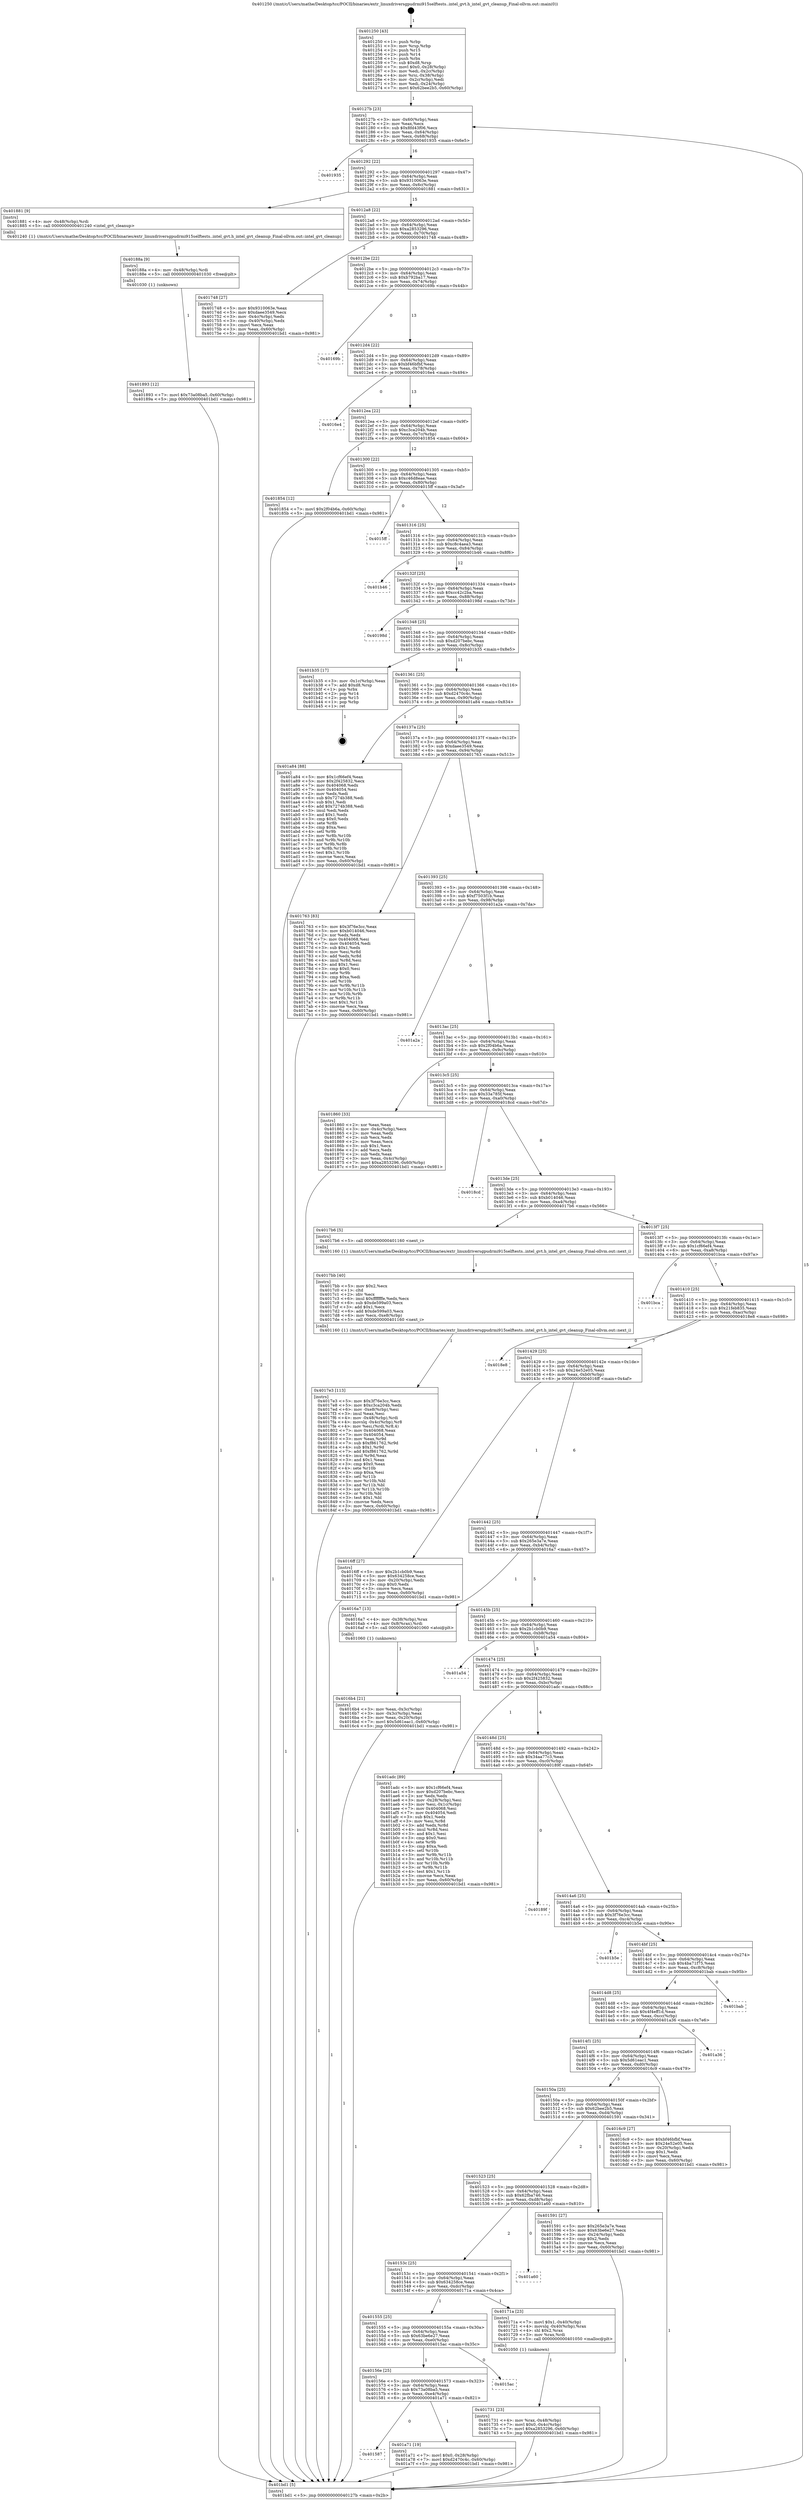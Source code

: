 digraph "0x401250" {
  label = "0x401250 (/mnt/c/Users/mathe/Desktop/tcc/POCII/binaries/extr_linuxdriversgpudrmi915selftests..intel_gvt.h_intel_gvt_cleanup_Final-ollvm.out::main(0))"
  labelloc = "t"
  node[shape=record]

  Entry [label="",width=0.3,height=0.3,shape=circle,fillcolor=black,style=filled]
  "0x40127b" [label="{
     0x40127b [23]\l
     | [instrs]\l
     &nbsp;&nbsp;0x40127b \<+3\>: mov -0x60(%rbp),%eax\l
     &nbsp;&nbsp;0x40127e \<+2\>: mov %eax,%ecx\l
     &nbsp;&nbsp;0x401280 \<+6\>: sub $0x8fd43f06,%ecx\l
     &nbsp;&nbsp;0x401286 \<+3\>: mov %eax,-0x64(%rbp)\l
     &nbsp;&nbsp;0x401289 \<+3\>: mov %ecx,-0x68(%rbp)\l
     &nbsp;&nbsp;0x40128c \<+6\>: je 0000000000401935 \<main+0x6e5\>\l
  }"]
  "0x401935" [label="{
     0x401935\l
  }", style=dashed]
  "0x401292" [label="{
     0x401292 [22]\l
     | [instrs]\l
     &nbsp;&nbsp;0x401292 \<+5\>: jmp 0000000000401297 \<main+0x47\>\l
     &nbsp;&nbsp;0x401297 \<+3\>: mov -0x64(%rbp),%eax\l
     &nbsp;&nbsp;0x40129a \<+5\>: sub $0x9310063e,%eax\l
     &nbsp;&nbsp;0x40129f \<+3\>: mov %eax,-0x6c(%rbp)\l
     &nbsp;&nbsp;0x4012a2 \<+6\>: je 0000000000401881 \<main+0x631\>\l
  }"]
  Exit [label="",width=0.3,height=0.3,shape=circle,fillcolor=black,style=filled,peripheries=2]
  "0x401881" [label="{
     0x401881 [9]\l
     | [instrs]\l
     &nbsp;&nbsp;0x401881 \<+4\>: mov -0x48(%rbp),%rdi\l
     &nbsp;&nbsp;0x401885 \<+5\>: call 0000000000401240 \<intel_gvt_cleanup\>\l
     | [calls]\l
     &nbsp;&nbsp;0x401240 \{1\} (/mnt/c/Users/mathe/Desktop/tcc/POCII/binaries/extr_linuxdriversgpudrmi915selftests..intel_gvt.h_intel_gvt_cleanup_Final-ollvm.out::intel_gvt_cleanup)\l
  }"]
  "0x4012a8" [label="{
     0x4012a8 [22]\l
     | [instrs]\l
     &nbsp;&nbsp;0x4012a8 \<+5\>: jmp 00000000004012ad \<main+0x5d\>\l
     &nbsp;&nbsp;0x4012ad \<+3\>: mov -0x64(%rbp),%eax\l
     &nbsp;&nbsp;0x4012b0 \<+5\>: sub $0xa2853296,%eax\l
     &nbsp;&nbsp;0x4012b5 \<+3\>: mov %eax,-0x70(%rbp)\l
     &nbsp;&nbsp;0x4012b8 \<+6\>: je 0000000000401748 \<main+0x4f8\>\l
  }"]
  "0x401587" [label="{
     0x401587\l
  }", style=dashed]
  "0x401748" [label="{
     0x401748 [27]\l
     | [instrs]\l
     &nbsp;&nbsp;0x401748 \<+5\>: mov $0x9310063e,%eax\l
     &nbsp;&nbsp;0x40174d \<+5\>: mov $0xdaee3549,%ecx\l
     &nbsp;&nbsp;0x401752 \<+3\>: mov -0x4c(%rbp),%edx\l
     &nbsp;&nbsp;0x401755 \<+3\>: cmp -0x40(%rbp),%edx\l
     &nbsp;&nbsp;0x401758 \<+3\>: cmovl %ecx,%eax\l
     &nbsp;&nbsp;0x40175b \<+3\>: mov %eax,-0x60(%rbp)\l
     &nbsp;&nbsp;0x40175e \<+5\>: jmp 0000000000401bd1 \<main+0x981\>\l
  }"]
  "0x4012be" [label="{
     0x4012be [22]\l
     | [instrs]\l
     &nbsp;&nbsp;0x4012be \<+5\>: jmp 00000000004012c3 \<main+0x73\>\l
     &nbsp;&nbsp;0x4012c3 \<+3\>: mov -0x64(%rbp),%eax\l
     &nbsp;&nbsp;0x4012c6 \<+5\>: sub $0xb792ba17,%eax\l
     &nbsp;&nbsp;0x4012cb \<+3\>: mov %eax,-0x74(%rbp)\l
     &nbsp;&nbsp;0x4012ce \<+6\>: je 000000000040169b \<main+0x44b\>\l
  }"]
  "0x401a71" [label="{
     0x401a71 [19]\l
     | [instrs]\l
     &nbsp;&nbsp;0x401a71 \<+7\>: movl $0x0,-0x28(%rbp)\l
     &nbsp;&nbsp;0x401a78 \<+7\>: movl $0xd2470c4c,-0x60(%rbp)\l
     &nbsp;&nbsp;0x401a7f \<+5\>: jmp 0000000000401bd1 \<main+0x981\>\l
  }"]
  "0x40169b" [label="{
     0x40169b\l
  }", style=dashed]
  "0x4012d4" [label="{
     0x4012d4 [22]\l
     | [instrs]\l
     &nbsp;&nbsp;0x4012d4 \<+5\>: jmp 00000000004012d9 \<main+0x89\>\l
     &nbsp;&nbsp;0x4012d9 \<+3\>: mov -0x64(%rbp),%eax\l
     &nbsp;&nbsp;0x4012dc \<+5\>: sub $0xbf46bfbf,%eax\l
     &nbsp;&nbsp;0x4012e1 \<+3\>: mov %eax,-0x78(%rbp)\l
     &nbsp;&nbsp;0x4012e4 \<+6\>: je 00000000004016e4 \<main+0x494\>\l
  }"]
  "0x40156e" [label="{
     0x40156e [25]\l
     | [instrs]\l
     &nbsp;&nbsp;0x40156e \<+5\>: jmp 0000000000401573 \<main+0x323\>\l
     &nbsp;&nbsp;0x401573 \<+3\>: mov -0x64(%rbp),%eax\l
     &nbsp;&nbsp;0x401576 \<+5\>: sub $0x73a08ba5,%eax\l
     &nbsp;&nbsp;0x40157b \<+6\>: mov %eax,-0xe4(%rbp)\l
     &nbsp;&nbsp;0x401581 \<+6\>: je 0000000000401a71 \<main+0x821\>\l
  }"]
  "0x4016e4" [label="{
     0x4016e4\l
  }", style=dashed]
  "0x4012ea" [label="{
     0x4012ea [22]\l
     | [instrs]\l
     &nbsp;&nbsp;0x4012ea \<+5\>: jmp 00000000004012ef \<main+0x9f\>\l
     &nbsp;&nbsp;0x4012ef \<+3\>: mov -0x64(%rbp),%eax\l
     &nbsp;&nbsp;0x4012f2 \<+5\>: sub $0xc3ca204b,%eax\l
     &nbsp;&nbsp;0x4012f7 \<+3\>: mov %eax,-0x7c(%rbp)\l
     &nbsp;&nbsp;0x4012fa \<+6\>: je 0000000000401854 \<main+0x604\>\l
  }"]
  "0x4015ac" [label="{
     0x4015ac\l
  }", style=dashed]
  "0x401854" [label="{
     0x401854 [12]\l
     | [instrs]\l
     &nbsp;&nbsp;0x401854 \<+7\>: movl $0x2f04b6a,-0x60(%rbp)\l
     &nbsp;&nbsp;0x40185b \<+5\>: jmp 0000000000401bd1 \<main+0x981\>\l
  }"]
  "0x401300" [label="{
     0x401300 [22]\l
     | [instrs]\l
     &nbsp;&nbsp;0x401300 \<+5\>: jmp 0000000000401305 \<main+0xb5\>\l
     &nbsp;&nbsp;0x401305 \<+3\>: mov -0x64(%rbp),%eax\l
     &nbsp;&nbsp;0x401308 \<+5\>: sub $0xc46d8eae,%eax\l
     &nbsp;&nbsp;0x40130d \<+3\>: mov %eax,-0x80(%rbp)\l
     &nbsp;&nbsp;0x401310 \<+6\>: je 00000000004015ff \<main+0x3af\>\l
  }"]
  "0x401893" [label="{
     0x401893 [12]\l
     | [instrs]\l
     &nbsp;&nbsp;0x401893 \<+7\>: movl $0x73a08ba5,-0x60(%rbp)\l
     &nbsp;&nbsp;0x40189a \<+5\>: jmp 0000000000401bd1 \<main+0x981\>\l
  }"]
  "0x4015ff" [label="{
     0x4015ff\l
  }", style=dashed]
  "0x401316" [label="{
     0x401316 [25]\l
     | [instrs]\l
     &nbsp;&nbsp;0x401316 \<+5\>: jmp 000000000040131b \<main+0xcb\>\l
     &nbsp;&nbsp;0x40131b \<+3\>: mov -0x64(%rbp),%eax\l
     &nbsp;&nbsp;0x40131e \<+5\>: sub $0xc8c4aea3,%eax\l
     &nbsp;&nbsp;0x401323 \<+6\>: mov %eax,-0x84(%rbp)\l
     &nbsp;&nbsp;0x401329 \<+6\>: je 0000000000401b46 \<main+0x8f6\>\l
  }"]
  "0x40188a" [label="{
     0x40188a [9]\l
     | [instrs]\l
     &nbsp;&nbsp;0x40188a \<+4\>: mov -0x48(%rbp),%rdi\l
     &nbsp;&nbsp;0x40188e \<+5\>: call 0000000000401030 \<free@plt\>\l
     | [calls]\l
     &nbsp;&nbsp;0x401030 \{1\} (unknown)\l
  }"]
  "0x401b46" [label="{
     0x401b46\l
  }", style=dashed]
  "0x40132f" [label="{
     0x40132f [25]\l
     | [instrs]\l
     &nbsp;&nbsp;0x40132f \<+5\>: jmp 0000000000401334 \<main+0xe4\>\l
     &nbsp;&nbsp;0x401334 \<+3\>: mov -0x64(%rbp),%eax\l
     &nbsp;&nbsp;0x401337 \<+5\>: sub $0xcc42c2ba,%eax\l
     &nbsp;&nbsp;0x40133c \<+6\>: mov %eax,-0x88(%rbp)\l
     &nbsp;&nbsp;0x401342 \<+6\>: je 000000000040198d \<main+0x73d\>\l
  }"]
  "0x4017e3" [label="{
     0x4017e3 [113]\l
     | [instrs]\l
     &nbsp;&nbsp;0x4017e3 \<+5\>: mov $0x3f76e3cc,%ecx\l
     &nbsp;&nbsp;0x4017e8 \<+5\>: mov $0xc3ca204b,%edx\l
     &nbsp;&nbsp;0x4017ed \<+6\>: mov -0xe8(%rbp),%esi\l
     &nbsp;&nbsp;0x4017f3 \<+3\>: imul %eax,%esi\l
     &nbsp;&nbsp;0x4017f6 \<+4\>: mov -0x48(%rbp),%rdi\l
     &nbsp;&nbsp;0x4017fa \<+4\>: movslq -0x4c(%rbp),%r8\l
     &nbsp;&nbsp;0x4017fe \<+4\>: mov %esi,(%rdi,%r8,4)\l
     &nbsp;&nbsp;0x401802 \<+7\>: mov 0x404068,%eax\l
     &nbsp;&nbsp;0x401809 \<+7\>: mov 0x404054,%esi\l
     &nbsp;&nbsp;0x401810 \<+3\>: mov %eax,%r9d\l
     &nbsp;&nbsp;0x401813 \<+7\>: sub $0xf861762,%r9d\l
     &nbsp;&nbsp;0x40181a \<+4\>: sub $0x1,%r9d\l
     &nbsp;&nbsp;0x40181e \<+7\>: add $0xf861762,%r9d\l
     &nbsp;&nbsp;0x401825 \<+4\>: imul %r9d,%eax\l
     &nbsp;&nbsp;0x401829 \<+3\>: and $0x1,%eax\l
     &nbsp;&nbsp;0x40182c \<+3\>: cmp $0x0,%eax\l
     &nbsp;&nbsp;0x40182f \<+4\>: sete %r10b\l
     &nbsp;&nbsp;0x401833 \<+3\>: cmp $0xa,%esi\l
     &nbsp;&nbsp;0x401836 \<+4\>: setl %r11b\l
     &nbsp;&nbsp;0x40183a \<+3\>: mov %r10b,%bl\l
     &nbsp;&nbsp;0x40183d \<+3\>: and %r11b,%bl\l
     &nbsp;&nbsp;0x401840 \<+3\>: xor %r11b,%r10b\l
     &nbsp;&nbsp;0x401843 \<+3\>: or %r10b,%bl\l
     &nbsp;&nbsp;0x401846 \<+3\>: test $0x1,%bl\l
     &nbsp;&nbsp;0x401849 \<+3\>: cmovne %edx,%ecx\l
     &nbsp;&nbsp;0x40184c \<+3\>: mov %ecx,-0x60(%rbp)\l
     &nbsp;&nbsp;0x40184f \<+5\>: jmp 0000000000401bd1 \<main+0x981\>\l
  }"]
  "0x40198d" [label="{
     0x40198d\l
  }", style=dashed]
  "0x401348" [label="{
     0x401348 [25]\l
     | [instrs]\l
     &nbsp;&nbsp;0x401348 \<+5\>: jmp 000000000040134d \<main+0xfd\>\l
     &nbsp;&nbsp;0x40134d \<+3\>: mov -0x64(%rbp),%eax\l
     &nbsp;&nbsp;0x401350 \<+5\>: sub $0xd207bebc,%eax\l
     &nbsp;&nbsp;0x401355 \<+6\>: mov %eax,-0x8c(%rbp)\l
     &nbsp;&nbsp;0x40135b \<+6\>: je 0000000000401b35 \<main+0x8e5\>\l
  }"]
  "0x4017bb" [label="{
     0x4017bb [40]\l
     | [instrs]\l
     &nbsp;&nbsp;0x4017bb \<+5\>: mov $0x2,%ecx\l
     &nbsp;&nbsp;0x4017c0 \<+1\>: cltd\l
     &nbsp;&nbsp;0x4017c1 \<+2\>: idiv %ecx\l
     &nbsp;&nbsp;0x4017c3 \<+6\>: imul $0xfffffffe,%edx,%ecx\l
     &nbsp;&nbsp;0x4017c9 \<+6\>: sub $0xde599a03,%ecx\l
     &nbsp;&nbsp;0x4017cf \<+3\>: add $0x1,%ecx\l
     &nbsp;&nbsp;0x4017d2 \<+6\>: add $0xde599a03,%ecx\l
     &nbsp;&nbsp;0x4017d8 \<+6\>: mov %ecx,-0xe8(%rbp)\l
     &nbsp;&nbsp;0x4017de \<+5\>: call 0000000000401160 \<next_i\>\l
     | [calls]\l
     &nbsp;&nbsp;0x401160 \{1\} (/mnt/c/Users/mathe/Desktop/tcc/POCII/binaries/extr_linuxdriversgpudrmi915selftests..intel_gvt.h_intel_gvt_cleanup_Final-ollvm.out::next_i)\l
  }"]
  "0x401b35" [label="{
     0x401b35 [17]\l
     | [instrs]\l
     &nbsp;&nbsp;0x401b35 \<+3\>: mov -0x1c(%rbp),%eax\l
     &nbsp;&nbsp;0x401b38 \<+7\>: add $0xd8,%rsp\l
     &nbsp;&nbsp;0x401b3f \<+1\>: pop %rbx\l
     &nbsp;&nbsp;0x401b40 \<+2\>: pop %r14\l
     &nbsp;&nbsp;0x401b42 \<+2\>: pop %r15\l
     &nbsp;&nbsp;0x401b44 \<+1\>: pop %rbp\l
     &nbsp;&nbsp;0x401b45 \<+1\>: ret\l
  }"]
  "0x401361" [label="{
     0x401361 [25]\l
     | [instrs]\l
     &nbsp;&nbsp;0x401361 \<+5\>: jmp 0000000000401366 \<main+0x116\>\l
     &nbsp;&nbsp;0x401366 \<+3\>: mov -0x64(%rbp),%eax\l
     &nbsp;&nbsp;0x401369 \<+5\>: sub $0xd2470c4c,%eax\l
     &nbsp;&nbsp;0x40136e \<+6\>: mov %eax,-0x90(%rbp)\l
     &nbsp;&nbsp;0x401374 \<+6\>: je 0000000000401a84 \<main+0x834\>\l
  }"]
  "0x401731" [label="{
     0x401731 [23]\l
     | [instrs]\l
     &nbsp;&nbsp;0x401731 \<+4\>: mov %rax,-0x48(%rbp)\l
     &nbsp;&nbsp;0x401735 \<+7\>: movl $0x0,-0x4c(%rbp)\l
     &nbsp;&nbsp;0x40173c \<+7\>: movl $0xa2853296,-0x60(%rbp)\l
     &nbsp;&nbsp;0x401743 \<+5\>: jmp 0000000000401bd1 \<main+0x981\>\l
  }"]
  "0x401a84" [label="{
     0x401a84 [88]\l
     | [instrs]\l
     &nbsp;&nbsp;0x401a84 \<+5\>: mov $0x1cf66ef4,%eax\l
     &nbsp;&nbsp;0x401a89 \<+5\>: mov $0x2f425832,%ecx\l
     &nbsp;&nbsp;0x401a8e \<+7\>: mov 0x404068,%edx\l
     &nbsp;&nbsp;0x401a95 \<+7\>: mov 0x404054,%esi\l
     &nbsp;&nbsp;0x401a9c \<+2\>: mov %edx,%edi\l
     &nbsp;&nbsp;0x401a9e \<+6\>: sub $0x7274b388,%edi\l
     &nbsp;&nbsp;0x401aa4 \<+3\>: sub $0x1,%edi\l
     &nbsp;&nbsp;0x401aa7 \<+6\>: add $0x7274b388,%edi\l
     &nbsp;&nbsp;0x401aad \<+3\>: imul %edi,%edx\l
     &nbsp;&nbsp;0x401ab0 \<+3\>: and $0x1,%edx\l
     &nbsp;&nbsp;0x401ab3 \<+3\>: cmp $0x0,%edx\l
     &nbsp;&nbsp;0x401ab6 \<+4\>: sete %r8b\l
     &nbsp;&nbsp;0x401aba \<+3\>: cmp $0xa,%esi\l
     &nbsp;&nbsp;0x401abd \<+4\>: setl %r9b\l
     &nbsp;&nbsp;0x401ac1 \<+3\>: mov %r8b,%r10b\l
     &nbsp;&nbsp;0x401ac4 \<+3\>: and %r9b,%r10b\l
     &nbsp;&nbsp;0x401ac7 \<+3\>: xor %r9b,%r8b\l
     &nbsp;&nbsp;0x401aca \<+3\>: or %r8b,%r10b\l
     &nbsp;&nbsp;0x401acd \<+4\>: test $0x1,%r10b\l
     &nbsp;&nbsp;0x401ad1 \<+3\>: cmovne %ecx,%eax\l
     &nbsp;&nbsp;0x401ad4 \<+3\>: mov %eax,-0x60(%rbp)\l
     &nbsp;&nbsp;0x401ad7 \<+5\>: jmp 0000000000401bd1 \<main+0x981\>\l
  }"]
  "0x40137a" [label="{
     0x40137a [25]\l
     | [instrs]\l
     &nbsp;&nbsp;0x40137a \<+5\>: jmp 000000000040137f \<main+0x12f\>\l
     &nbsp;&nbsp;0x40137f \<+3\>: mov -0x64(%rbp),%eax\l
     &nbsp;&nbsp;0x401382 \<+5\>: sub $0xdaee3549,%eax\l
     &nbsp;&nbsp;0x401387 \<+6\>: mov %eax,-0x94(%rbp)\l
     &nbsp;&nbsp;0x40138d \<+6\>: je 0000000000401763 \<main+0x513\>\l
  }"]
  "0x401555" [label="{
     0x401555 [25]\l
     | [instrs]\l
     &nbsp;&nbsp;0x401555 \<+5\>: jmp 000000000040155a \<main+0x30a\>\l
     &nbsp;&nbsp;0x40155a \<+3\>: mov -0x64(%rbp),%eax\l
     &nbsp;&nbsp;0x40155d \<+5\>: sub $0x63be6e27,%eax\l
     &nbsp;&nbsp;0x401562 \<+6\>: mov %eax,-0xe0(%rbp)\l
     &nbsp;&nbsp;0x401568 \<+6\>: je 00000000004015ac \<main+0x35c\>\l
  }"]
  "0x401763" [label="{
     0x401763 [83]\l
     | [instrs]\l
     &nbsp;&nbsp;0x401763 \<+5\>: mov $0x3f76e3cc,%eax\l
     &nbsp;&nbsp;0x401768 \<+5\>: mov $0xb014046,%ecx\l
     &nbsp;&nbsp;0x40176d \<+2\>: xor %edx,%edx\l
     &nbsp;&nbsp;0x40176f \<+7\>: mov 0x404068,%esi\l
     &nbsp;&nbsp;0x401776 \<+7\>: mov 0x404054,%edi\l
     &nbsp;&nbsp;0x40177d \<+3\>: sub $0x1,%edx\l
     &nbsp;&nbsp;0x401780 \<+3\>: mov %esi,%r8d\l
     &nbsp;&nbsp;0x401783 \<+3\>: add %edx,%r8d\l
     &nbsp;&nbsp;0x401786 \<+4\>: imul %r8d,%esi\l
     &nbsp;&nbsp;0x40178a \<+3\>: and $0x1,%esi\l
     &nbsp;&nbsp;0x40178d \<+3\>: cmp $0x0,%esi\l
     &nbsp;&nbsp;0x401790 \<+4\>: sete %r9b\l
     &nbsp;&nbsp;0x401794 \<+3\>: cmp $0xa,%edi\l
     &nbsp;&nbsp;0x401797 \<+4\>: setl %r10b\l
     &nbsp;&nbsp;0x40179b \<+3\>: mov %r9b,%r11b\l
     &nbsp;&nbsp;0x40179e \<+3\>: and %r10b,%r11b\l
     &nbsp;&nbsp;0x4017a1 \<+3\>: xor %r10b,%r9b\l
     &nbsp;&nbsp;0x4017a4 \<+3\>: or %r9b,%r11b\l
     &nbsp;&nbsp;0x4017a7 \<+4\>: test $0x1,%r11b\l
     &nbsp;&nbsp;0x4017ab \<+3\>: cmovne %ecx,%eax\l
     &nbsp;&nbsp;0x4017ae \<+3\>: mov %eax,-0x60(%rbp)\l
     &nbsp;&nbsp;0x4017b1 \<+5\>: jmp 0000000000401bd1 \<main+0x981\>\l
  }"]
  "0x401393" [label="{
     0x401393 [25]\l
     | [instrs]\l
     &nbsp;&nbsp;0x401393 \<+5\>: jmp 0000000000401398 \<main+0x148\>\l
     &nbsp;&nbsp;0x401398 \<+3\>: mov -0x64(%rbp),%eax\l
     &nbsp;&nbsp;0x40139b \<+5\>: sub $0xf7503f1b,%eax\l
     &nbsp;&nbsp;0x4013a0 \<+6\>: mov %eax,-0x98(%rbp)\l
     &nbsp;&nbsp;0x4013a6 \<+6\>: je 0000000000401a2a \<main+0x7da\>\l
  }"]
  "0x40171a" [label="{
     0x40171a [23]\l
     | [instrs]\l
     &nbsp;&nbsp;0x40171a \<+7\>: movl $0x1,-0x40(%rbp)\l
     &nbsp;&nbsp;0x401721 \<+4\>: movslq -0x40(%rbp),%rax\l
     &nbsp;&nbsp;0x401725 \<+4\>: shl $0x2,%rax\l
     &nbsp;&nbsp;0x401729 \<+3\>: mov %rax,%rdi\l
     &nbsp;&nbsp;0x40172c \<+5\>: call 0000000000401050 \<malloc@plt\>\l
     | [calls]\l
     &nbsp;&nbsp;0x401050 \{1\} (unknown)\l
  }"]
  "0x401a2a" [label="{
     0x401a2a\l
  }", style=dashed]
  "0x4013ac" [label="{
     0x4013ac [25]\l
     | [instrs]\l
     &nbsp;&nbsp;0x4013ac \<+5\>: jmp 00000000004013b1 \<main+0x161\>\l
     &nbsp;&nbsp;0x4013b1 \<+3\>: mov -0x64(%rbp),%eax\l
     &nbsp;&nbsp;0x4013b4 \<+5\>: sub $0x2f04b6a,%eax\l
     &nbsp;&nbsp;0x4013b9 \<+6\>: mov %eax,-0x9c(%rbp)\l
     &nbsp;&nbsp;0x4013bf \<+6\>: je 0000000000401860 \<main+0x610\>\l
  }"]
  "0x40153c" [label="{
     0x40153c [25]\l
     | [instrs]\l
     &nbsp;&nbsp;0x40153c \<+5\>: jmp 0000000000401541 \<main+0x2f1\>\l
     &nbsp;&nbsp;0x401541 \<+3\>: mov -0x64(%rbp),%eax\l
     &nbsp;&nbsp;0x401544 \<+5\>: sub $0x634258ce,%eax\l
     &nbsp;&nbsp;0x401549 \<+6\>: mov %eax,-0xdc(%rbp)\l
     &nbsp;&nbsp;0x40154f \<+6\>: je 000000000040171a \<main+0x4ca\>\l
  }"]
  "0x401860" [label="{
     0x401860 [33]\l
     | [instrs]\l
     &nbsp;&nbsp;0x401860 \<+2\>: xor %eax,%eax\l
     &nbsp;&nbsp;0x401862 \<+3\>: mov -0x4c(%rbp),%ecx\l
     &nbsp;&nbsp;0x401865 \<+2\>: mov %eax,%edx\l
     &nbsp;&nbsp;0x401867 \<+2\>: sub %ecx,%edx\l
     &nbsp;&nbsp;0x401869 \<+2\>: mov %eax,%ecx\l
     &nbsp;&nbsp;0x40186b \<+3\>: sub $0x1,%ecx\l
     &nbsp;&nbsp;0x40186e \<+2\>: add %ecx,%edx\l
     &nbsp;&nbsp;0x401870 \<+2\>: sub %edx,%eax\l
     &nbsp;&nbsp;0x401872 \<+3\>: mov %eax,-0x4c(%rbp)\l
     &nbsp;&nbsp;0x401875 \<+7\>: movl $0xa2853296,-0x60(%rbp)\l
     &nbsp;&nbsp;0x40187c \<+5\>: jmp 0000000000401bd1 \<main+0x981\>\l
  }"]
  "0x4013c5" [label="{
     0x4013c5 [25]\l
     | [instrs]\l
     &nbsp;&nbsp;0x4013c5 \<+5\>: jmp 00000000004013ca \<main+0x17a\>\l
     &nbsp;&nbsp;0x4013ca \<+3\>: mov -0x64(%rbp),%eax\l
     &nbsp;&nbsp;0x4013cd \<+5\>: sub $0x33a785f,%eax\l
     &nbsp;&nbsp;0x4013d2 \<+6\>: mov %eax,-0xa0(%rbp)\l
     &nbsp;&nbsp;0x4013d8 \<+6\>: je 00000000004018cd \<main+0x67d\>\l
  }"]
  "0x401a60" [label="{
     0x401a60\l
  }", style=dashed]
  "0x4018cd" [label="{
     0x4018cd\l
  }", style=dashed]
  "0x4013de" [label="{
     0x4013de [25]\l
     | [instrs]\l
     &nbsp;&nbsp;0x4013de \<+5\>: jmp 00000000004013e3 \<main+0x193\>\l
     &nbsp;&nbsp;0x4013e3 \<+3\>: mov -0x64(%rbp),%eax\l
     &nbsp;&nbsp;0x4013e6 \<+5\>: sub $0xb014046,%eax\l
     &nbsp;&nbsp;0x4013eb \<+6\>: mov %eax,-0xa4(%rbp)\l
     &nbsp;&nbsp;0x4013f1 \<+6\>: je 00000000004017b6 \<main+0x566\>\l
  }"]
  "0x4016b4" [label="{
     0x4016b4 [21]\l
     | [instrs]\l
     &nbsp;&nbsp;0x4016b4 \<+3\>: mov %eax,-0x3c(%rbp)\l
     &nbsp;&nbsp;0x4016b7 \<+3\>: mov -0x3c(%rbp),%eax\l
     &nbsp;&nbsp;0x4016ba \<+3\>: mov %eax,-0x20(%rbp)\l
     &nbsp;&nbsp;0x4016bd \<+7\>: movl $0x5d61eac1,-0x60(%rbp)\l
     &nbsp;&nbsp;0x4016c4 \<+5\>: jmp 0000000000401bd1 \<main+0x981\>\l
  }"]
  "0x4017b6" [label="{
     0x4017b6 [5]\l
     | [instrs]\l
     &nbsp;&nbsp;0x4017b6 \<+5\>: call 0000000000401160 \<next_i\>\l
     | [calls]\l
     &nbsp;&nbsp;0x401160 \{1\} (/mnt/c/Users/mathe/Desktop/tcc/POCII/binaries/extr_linuxdriversgpudrmi915selftests..intel_gvt.h_intel_gvt_cleanup_Final-ollvm.out::next_i)\l
  }"]
  "0x4013f7" [label="{
     0x4013f7 [25]\l
     | [instrs]\l
     &nbsp;&nbsp;0x4013f7 \<+5\>: jmp 00000000004013fc \<main+0x1ac\>\l
     &nbsp;&nbsp;0x4013fc \<+3\>: mov -0x64(%rbp),%eax\l
     &nbsp;&nbsp;0x4013ff \<+5\>: sub $0x1cf66ef4,%eax\l
     &nbsp;&nbsp;0x401404 \<+6\>: mov %eax,-0xa8(%rbp)\l
     &nbsp;&nbsp;0x40140a \<+6\>: je 0000000000401bca \<main+0x97a\>\l
  }"]
  "0x401250" [label="{
     0x401250 [43]\l
     | [instrs]\l
     &nbsp;&nbsp;0x401250 \<+1\>: push %rbp\l
     &nbsp;&nbsp;0x401251 \<+3\>: mov %rsp,%rbp\l
     &nbsp;&nbsp;0x401254 \<+2\>: push %r15\l
     &nbsp;&nbsp;0x401256 \<+2\>: push %r14\l
     &nbsp;&nbsp;0x401258 \<+1\>: push %rbx\l
     &nbsp;&nbsp;0x401259 \<+7\>: sub $0xd8,%rsp\l
     &nbsp;&nbsp;0x401260 \<+7\>: movl $0x0,-0x28(%rbp)\l
     &nbsp;&nbsp;0x401267 \<+3\>: mov %edi,-0x2c(%rbp)\l
     &nbsp;&nbsp;0x40126a \<+4\>: mov %rsi,-0x38(%rbp)\l
     &nbsp;&nbsp;0x40126e \<+3\>: mov -0x2c(%rbp),%edi\l
     &nbsp;&nbsp;0x401271 \<+3\>: mov %edi,-0x24(%rbp)\l
     &nbsp;&nbsp;0x401274 \<+7\>: movl $0x62bee2b5,-0x60(%rbp)\l
  }"]
  "0x401bca" [label="{
     0x401bca\l
  }", style=dashed]
  "0x401410" [label="{
     0x401410 [25]\l
     | [instrs]\l
     &nbsp;&nbsp;0x401410 \<+5\>: jmp 0000000000401415 \<main+0x1c5\>\l
     &nbsp;&nbsp;0x401415 \<+3\>: mov -0x64(%rbp),%eax\l
     &nbsp;&nbsp;0x401418 \<+5\>: sub $0x21feb835,%eax\l
     &nbsp;&nbsp;0x40141d \<+6\>: mov %eax,-0xac(%rbp)\l
     &nbsp;&nbsp;0x401423 \<+6\>: je 00000000004018e8 \<main+0x698\>\l
  }"]
  "0x401bd1" [label="{
     0x401bd1 [5]\l
     | [instrs]\l
     &nbsp;&nbsp;0x401bd1 \<+5\>: jmp 000000000040127b \<main+0x2b\>\l
  }"]
  "0x4018e8" [label="{
     0x4018e8\l
  }", style=dashed]
  "0x401429" [label="{
     0x401429 [25]\l
     | [instrs]\l
     &nbsp;&nbsp;0x401429 \<+5\>: jmp 000000000040142e \<main+0x1de\>\l
     &nbsp;&nbsp;0x40142e \<+3\>: mov -0x64(%rbp),%eax\l
     &nbsp;&nbsp;0x401431 \<+5\>: sub $0x24e52e05,%eax\l
     &nbsp;&nbsp;0x401436 \<+6\>: mov %eax,-0xb0(%rbp)\l
     &nbsp;&nbsp;0x40143c \<+6\>: je 00000000004016ff \<main+0x4af\>\l
  }"]
  "0x401523" [label="{
     0x401523 [25]\l
     | [instrs]\l
     &nbsp;&nbsp;0x401523 \<+5\>: jmp 0000000000401528 \<main+0x2d8\>\l
     &nbsp;&nbsp;0x401528 \<+3\>: mov -0x64(%rbp),%eax\l
     &nbsp;&nbsp;0x40152b \<+5\>: sub $0x62fba746,%eax\l
     &nbsp;&nbsp;0x401530 \<+6\>: mov %eax,-0xd8(%rbp)\l
     &nbsp;&nbsp;0x401536 \<+6\>: je 0000000000401a60 \<main+0x810\>\l
  }"]
  "0x4016ff" [label="{
     0x4016ff [27]\l
     | [instrs]\l
     &nbsp;&nbsp;0x4016ff \<+5\>: mov $0x2b1cb0b9,%eax\l
     &nbsp;&nbsp;0x401704 \<+5\>: mov $0x634258ce,%ecx\l
     &nbsp;&nbsp;0x401709 \<+3\>: mov -0x20(%rbp),%edx\l
     &nbsp;&nbsp;0x40170c \<+3\>: cmp $0x0,%edx\l
     &nbsp;&nbsp;0x40170f \<+3\>: cmove %ecx,%eax\l
     &nbsp;&nbsp;0x401712 \<+3\>: mov %eax,-0x60(%rbp)\l
     &nbsp;&nbsp;0x401715 \<+5\>: jmp 0000000000401bd1 \<main+0x981\>\l
  }"]
  "0x401442" [label="{
     0x401442 [25]\l
     | [instrs]\l
     &nbsp;&nbsp;0x401442 \<+5\>: jmp 0000000000401447 \<main+0x1f7\>\l
     &nbsp;&nbsp;0x401447 \<+3\>: mov -0x64(%rbp),%eax\l
     &nbsp;&nbsp;0x40144a \<+5\>: sub $0x265e3a7e,%eax\l
     &nbsp;&nbsp;0x40144f \<+6\>: mov %eax,-0xb4(%rbp)\l
     &nbsp;&nbsp;0x401455 \<+6\>: je 00000000004016a7 \<main+0x457\>\l
  }"]
  "0x401591" [label="{
     0x401591 [27]\l
     | [instrs]\l
     &nbsp;&nbsp;0x401591 \<+5\>: mov $0x265e3a7e,%eax\l
     &nbsp;&nbsp;0x401596 \<+5\>: mov $0x63be6e27,%ecx\l
     &nbsp;&nbsp;0x40159b \<+3\>: mov -0x24(%rbp),%edx\l
     &nbsp;&nbsp;0x40159e \<+3\>: cmp $0x2,%edx\l
     &nbsp;&nbsp;0x4015a1 \<+3\>: cmovne %ecx,%eax\l
     &nbsp;&nbsp;0x4015a4 \<+3\>: mov %eax,-0x60(%rbp)\l
     &nbsp;&nbsp;0x4015a7 \<+5\>: jmp 0000000000401bd1 \<main+0x981\>\l
  }"]
  "0x4016a7" [label="{
     0x4016a7 [13]\l
     | [instrs]\l
     &nbsp;&nbsp;0x4016a7 \<+4\>: mov -0x38(%rbp),%rax\l
     &nbsp;&nbsp;0x4016ab \<+4\>: mov 0x8(%rax),%rdi\l
     &nbsp;&nbsp;0x4016af \<+5\>: call 0000000000401060 \<atoi@plt\>\l
     | [calls]\l
     &nbsp;&nbsp;0x401060 \{1\} (unknown)\l
  }"]
  "0x40145b" [label="{
     0x40145b [25]\l
     | [instrs]\l
     &nbsp;&nbsp;0x40145b \<+5\>: jmp 0000000000401460 \<main+0x210\>\l
     &nbsp;&nbsp;0x401460 \<+3\>: mov -0x64(%rbp),%eax\l
     &nbsp;&nbsp;0x401463 \<+5\>: sub $0x2b1cb0b9,%eax\l
     &nbsp;&nbsp;0x401468 \<+6\>: mov %eax,-0xb8(%rbp)\l
     &nbsp;&nbsp;0x40146e \<+6\>: je 0000000000401a54 \<main+0x804\>\l
  }"]
  "0x40150a" [label="{
     0x40150a [25]\l
     | [instrs]\l
     &nbsp;&nbsp;0x40150a \<+5\>: jmp 000000000040150f \<main+0x2bf\>\l
     &nbsp;&nbsp;0x40150f \<+3\>: mov -0x64(%rbp),%eax\l
     &nbsp;&nbsp;0x401512 \<+5\>: sub $0x62bee2b5,%eax\l
     &nbsp;&nbsp;0x401517 \<+6\>: mov %eax,-0xd4(%rbp)\l
     &nbsp;&nbsp;0x40151d \<+6\>: je 0000000000401591 \<main+0x341\>\l
  }"]
  "0x401a54" [label="{
     0x401a54\l
  }", style=dashed]
  "0x401474" [label="{
     0x401474 [25]\l
     | [instrs]\l
     &nbsp;&nbsp;0x401474 \<+5\>: jmp 0000000000401479 \<main+0x229\>\l
     &nbsp;&nbsp;0x401479 \<+3\>: mov -0x64(%rbp),%eax\l
     &nbsp;&nbsp;0x40147c \<+5\>: sub $0x2f425832,%eax\l
     &nbsp;&nbsp;0x401481 \<+6\>: mov %eax,-0xbc(%rbp)\l
     &nbsp;&nbsp;0x401487 \<+6\>: je 0000000000401adc \<main+0x88c\>\l
  }"]
  "0x4016c9" [label="{
     0x4016c9 [27]\l
     | [instrs]\l
     &nbsp;&nbsp;0x4016c9 \<+5\>: mov $0xbf46bfbf,%eax\l
     &nbsp;&nbsp;0x4016ce \<+5\>: mov $0x24e52e05,%ecx\l
     &nbsp;&nbsp;0x4016d3 \<+3\>: mov -0x20(%rbp),%edx\l
     &nbsp;&nbsp;0x4016d6 \<+3\>: cmp $0x1,%edx\l
     &nbsp;&nbsp;0x4016d9 \<+3\>: cmovl %ecx,%eax\l
     &nbsp;&nbsp;0x4016dc \<+3\>: mov %eax,-0x60(%rbp)\l
     &nbsp;&nbsp;0x4016df \<+5\>: jmp 0000000000401bd1 \<main+0x981\>\l
  }"]
  "0x401adc" [label="{
     0x401adc [89]\l
     | [instrs]\l
     &nbsp;&nbsp;0x401adc \<+5\>: mov $0x1cf66ef4,%eax\l
     &nbsp;&nbsp;0x401ae1 \<+5\>: mov $0xd207bebc,%ecx\l
     &nbsp;&nbsp;0x401ae6 \<+2\>: xor %edx,%edx\l
     &nbsp;&nbsp;0x401ae8 \<+3\>: mov -0x28(%rbp),%esi\l
     &nbsp;&nbsp;0x401aeb \<+3\>: mov %esi,-0x1c(%rbp)\l
     &nbsp;&nbsp;0x401aee \<+7\>: mov 0x404068,%esi\l
     &nbsp;&nbsp;0x401af5 \<+7\>: mov 0x404054,%edi\l
     &nbsp;&nbsp;0x401afc \<+3\>: sub $0x1,%edx\l
     &nbsp;&nbsp;0x401aff \<+3\>: mov %esi,%r8d\l
     &nbsp;&nbsp;0x401b02 \<+3\>: add %edx,%r8d\l
     &nbsp;&nbsp;0x401b05 \<+4\>: imul %r8d,%esi\l
     &nbsp;&nbsp;0x401b09 \<+3\>: and $0x1,%esi\l
     &nbsp;&nbsp;0x401b0c \<+3\>: cmp $0x0,%esi\l
     &nbsp;&nbsp;0x401b0f \<+4\>: sete %r9b\l
     &nbsp;&nbsp;0x401b13 \<+3\>: cmp $0xa,%edi\l
     &nbsp;&nbsp;0x401b16 \<+4\>: setl %r10b\l
     &nbsp;&nbsp;0x401b1a \<+3\>: mov %r9b,%r11b\l
     &nbsp;&nbsp;0x401b1d \<+3\>: and %r10b,%r11b\l
     &nbsp;&nbsp;0x401b20 \<+3\>: xor %r10b,%r9b\l
     &nbsp;&nbsp;0x401b23 \<+3\>: or %r9b,%r11b\l
     &nbsp;&nbsp;0x401b26 \<+4\>: test $0x1,%r11b\l
     &nbsp;&nbsp;0x401b2a \<+3\>: cmovne %ecx,%eax\l
     &nbsp;&nbsp;0x401b2d \<+3\>: mov %eax,-0x60(%rbp)\l
     &nbsp;&nbsp;0x401b30 \<+5\>: jmp 0000000000401bd1 \<main+0x981\>\l
  }"]
  "0x40148d" [label="{
     0x40148d [25]\l
     | [instrs]\l
     &nbsp;&nbsp;0x40148d \<+5\>: jmp 0000000000401492 \<main+0x242\>\l
     &nbsp;&nbsp;0x401492 \<+3\>: mov -0x64(%rbp),%eax\l
     &nbsp;&nbsp;0x401495 \<+5\>: sub $0x34aa77c3,%eax\l
     &nbsp;&nbsp;0x40149a \<+6\>: mov %eax,-0xc0(%rbp)\l
     &nbsp;&nbsp;0x4014a0 \<+6\>: je 000000000040189f \<main+0x64f\>\l
  }"]
  "0x4014f1" [label="{
     0x4014f1 [25]\l
     | [instrs]\l
     &nbsp;&nbsp;0x4014f1 \<+5\>: jmp 00000000004014f6 \<main+0x2a6\>\l
     &nbsp;&nbsp;0x4014f6 \<+3\>: mov -0x64(%rbp),%eax\l
     &nbsp;&nbsp;0x4014f9 \<+5\>: sub $0x5d61eac1,%eax\l
     &nbsp;&nbsp;0x4014fe \<+6\>: mov %eax,-0xd0(%rbp)\l
     &nbsp;&nbsp;0x401504 \<+6\>: je 00000000004016c9 \<main+0x479\>\l
  }"]
  "0x40189f" [label="{
     0x40189f\l
  }", style=dashed]
  "0x4014a6" [label="{
     0x4014a6 [25]\l
     | [instrs]\l
     &nbsp;&nbsp;0x4014a6 \<+5\>: jmp 00000000004014ab \<main+0x25b\>\l
     &nbsp;&nbsp;0x4014ab \<+3\>: mov -0x64(%rbp),%eax\l
     &nbsp;&nbsp;0x4014ae \<+5\>: sub $0x3f76e3cc,%eax\l
     &nbsp;&nbsp;0x4014b3 \<+6\>: mov %eax,-0xc4(%rbp)\l
     &nbsp;&nbsp;0x4014b9 \<+6\>: je 0000000000401b5e \<main+0x90e\>\l
  }"]
  "0x401a36" [label="{
     0x401a36\l
  }", style=dashed]
  "0x401b5e" [label="{
     0x401b5e\l
  }", style=dashed]
  "0x4014bf" [label="{
     0x4014bf [25]\l
     | [instrs]\l
     &nbsp;&nbsp;0x4014bf \<+5\>: jmp 00000000004014c4 \<main+0x274\>\l
     &nbsp;&nbsp;0x4014c4 \<+3\>: mov -0x64(%rbp),%eax\l
     &nbsp;&nbsp;0x4014c7 \<+5\>: sub $0x4ba71f75,%eax\l
     &nbsp;&nbsp;0x4014cc \<+6\>: mov %eax,-0xc8(%rbp)\l
     &nbsp;&nbsp;0x4014d2 \<+6\>: je 0000000000401bab \<main+0x95b\>\l
  }"]
  "0x4014d8" [label="{
     0x4014d8 [25]\l
     | [instrs]\l
     &nbsp;&nbsp;0x4014d8 \<+5\>: jmp 00000000004014dd \<main+0x28d\>\l
     &nbsp;&nbsp;0x4014dd \<+3\>: mov -0x64(%rbp),%eax\l
     &nbsp;&nbsp;0x4014e0 \<+5\>: sub $0x4f4eff1d,%eax\l
     &nbsp;&nbsp;0x4014e5 \<+6\>: mov %eax,-0xcc(%rbp)\l
     &nbsp;&nbsp;0x4014eb \<+6\>: je 0000000000401a36 \<main+0x7e6\>\l
  }"]
  "0x401bab" [label="{
     0x401bab\l
  }", style=dashed]
  Entry -> "0x401250" [label=" 1"]
  "0x40127b" -> "0x401935" [label=" 0"]
  "0x40127b" -> "0x401292" [label=" 16"]
  "0x401b35" -> Exit [label=" 1"]
  "0x401292" -> "0x401881" [label=" 1"]
  "0x401292" -> "0x4012a8" [label=" 15"]
  "0x401adc" -> "0x401bd1" [label=" 1"]
  "0x4012a8" -> "0x401748" [label=" 2"]
  "0x4012a8" -> "0x4012be" [label=" 13"]
  "0x401a84" -> "0x401bd1" [label=" 1"]
  "0x4012be" -> "0x40169b" [label=" 0"]
  "0x4012be" -> "0x4012d4" [label=" 13"]
  "0x401a71" -> "0x401bd1" [label=" 1"]
  "0x4012d4" -> "0x4016e4" [label=" 0"]
  "0x4012d4" -> "0x4012ea" [label=" 13"]
  "0x40156e" -> "0x401a71" [label=" 1"]
  "0x4012ea" -> "0x401854" [label=" 1"]
  "0x4012ea" -> "0x401300" [label=" 12"]
  "0x40156e" -> "0x401587" [label=" 0"]
  "0x401300" -> "0x4015ff" [label=" 0"]
  "0x401300" -> "0x401316" [label=" 12"]
  "0x401555" -> "0x4015ac" [label=" 0"]
  "0x401316" -> "0x401b46" [label=" 0"]
  "0x401316" -> "0x40132f" [label=" 12"]
  "0x401555" -> "0x40156e" [label=" 1"]
  "0x40132f" -> "0x40198d" [label=" 0"]
  "0x40132f" -> "0x401348" [label=" 12"]
  "0x401893" -> "0x401bd1" [label=" 1"]
  "0x401348" -> "0x401b35" [label=" 1"]
  "0x401348" -> "0x401361" [label=" 11"]
  "0x40188a" -> "0x401893" [label=" 1"]
  "0x401361" -> "0x401a84" [label=" 1"]
  "0x401361" -> "0x40137a" [label=" 10"]
  "0x401881" -> "0x40188a" [label=" 1"]
  "0x40137a" -> "0x401763" [label=" 1"]
  "0x40137a" -> "0x401393" [label=" 9"]
  "0x401860" -> "0x401bd1" [label=" 1"]
  "0x401393" -> "0x401a2a" [label=" 0"]
  "0x401393" -> "0x4013ac" [label=" 9"]
  "0x401854" -> "0x401bd1" [label=" 1"]
  "0x4013ac" -> "0x401860" [label=" 1"]
  "0x4013ac" -> "0x4013c5" [label=" 8"]
  "0x4017bb" -> "0x4017e3" [label=" 1"]
  "0x4013c5" -> "0x4018cd" [label=" 0"]
  "0x4013c5" -> "0x4013de" [label=" 8"]
  "0x4017b6" -> "0x4017bb" [label=" 1"]
  "0x4013de" -> "0x4017b6" [label=" 1"]
  "0x4013de" -> "0x4013f7" [label=" 7"]
  "0x401748" -> "0x401bd1" [label=" 2"]
  "0x4013f7" -> "0x401bca" [label=" 0"]
  "0x4013f7" -> "0x401410" [label=" 7"]
  "0x401731" -> "0x401bd1" [label=" 1"]
  "0x401410" -> "0x4018e8" [label=" 0"]
  "0x401410" -> "0x401429" [label=" 7"]
  "0x40171a" -> "0x401731" [label=" 1"]
  "0x401429" -> "0x4016ff" [label=" 1"]
  "0x401429" -> "0x401442" [label=" 6"]
  "0x40153c" -> "0x401555" [label=" 1"]
  "0x401442" -> "0x4016a7" [label=" 1"]
  "0x401442" -> "0x40145b" [label=" 5"]
  "0x40153c" -> "0x40171a" [label=" 1"]
  "0x40145b" -> "0x401a54" [label=" 0"]
  "0x40145b" -> "0x401474" [label=" 5"]
  "0x401523" -> "0x40153c" [label=" 2"]
  "0x401474" -> "0x401adc" [label=" 1"]
  "0x401474" -> "0x40148d" [label=" 4"]
  "0x401523" -> "0x401a60" [label=" 0"]
  "0x40148d" -> "0x40189f" [label=" 0"]
  "0x40148d" -> "0x4014a6" [label=" 4"]
  "0x4016ff" -> "0x401bd1" [label=" 1"]
  "0x4014a6" -> "0x401b5e" [label=" 0"]
  "0x4014a6" -> "0x4014bf" [label=" 4"]
  "0x4016c9" -> "0x401bd1" [label=" 1"]
  "0x4014bf" -> "0x401bab" [label=" 0"]
  "0x4014bf" -> "0x4014d8" [label=" 4"]
  "0x4016b4" -> "0x401bd1" [label=" 1"]
  "0x4014d8" -> "0x401a36" [label=" 0"]
  "0x4014d8" -> "0x4014f1" [label=" 4"]
  "0x401763" -> "0x401bd1" [label=" 1"]
  "0x4014f1" -> "0x4016c9" [label=" 1"]
  "0x4014f1" -> "0x40150a" [label=" 3"]
  "0x4017e3" -> "0x401bd1" [label=" 1"]
  "0x40150a" -> "0x401591" [label=" 1"]
  "0x40150a" -> "0x401523" [label=" 2"]
  "0x401591" -> "0x401bd1" [label=" 1"]
  "0x401250" -> "0x40127b" [label=" 1"]
  "0x401bd1" -> "0x40127b" [label=" 15"]
  "0x4016a7" -> "0x4016b4" [label=" 1"]
}
